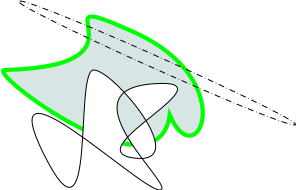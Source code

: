 <?xml version="1.0" encoding="UTF-8"?>
<dia:diagram xmlns:dia="http://www.lysator.liu.se/~alla/dia/">
  <dia:layer name="Background" visible="true">
    <dia:object type="Standard - Beziergon" version="0" id="O0">
      <dia:attribute name="obj_pos">
        <dia:point val="2.15,6.35"/>
      </dia:attribute>
      <dia:attribute name="obj_bb">
        <dia:rectangle val="1.965,3.573;12.158,10.192"/>
      </dia:attribute>
      <dia:attribute name="bez_points">
        <dia:point val="2.15,6.35"/>
        <dia:point val="10.2,6.15"/>
        <dia:point val="3.15,2"/>
        <dia:point val="8.6,4.45"/>
        <dia:point val="14.05,6.9"/>
        <dia:point val="11.75,11.75"/>
        <dia:point val="10.4,8.6"/>
        <dia:point val="9.8,12.95"/>
        <dia:point val="1.15,6.375"/>
      </dia:attribute>
      <dia:attribute name="corner_types">
        <dia:enum val="1"/>
        <dia:enum val="0"/>
        <dia:enum val="2"/>
        <dia:enum val="1"/>
      </dia:attribute>
      <dia:attribute name="line_color">
        <dia:color val="#00ff00"/>
      </dia:attribute>
      <dia:attribute name="line_width">
        <dia:real val="0.21"/>
      </dia:attribute>
      <dia:attribute name="inner_color">
        <dia:color val="#d8e5e5"/>
      </dia:attribute>
      <dia:attribute name="show_background">
        <dia:boolean val="true"/>
      </dia:attribute>
    </dia:object>
    <dia:object type="Standard - Beziergon" version="0" id="O1">
      <dia:attribute name="obj_pos">
        <dia:point val="6.6,6.35"/>
      </dia:attribute>
      <dia:attribute name="obj_bb">
        <dia:rectangle val="3.517,6.35;10.792,12.35"/>
      </dia:attribute>
      <dia:attribute name="bez_points">
        <dia:point val="6.6,6.35"/>
        <dia:point val="7.6,6.35"/>
        <dia:point val="11.6,11.15"/>
        <dia:point val="8.6,10.75"/>
        <dia:point val="5.6,10.35"/>
        <dia:point val="13.9,6.65"/>
        <dia:point val="9.45,7.05"/>
        <dia:point val="5,7.45"/>
        <dia:point val="10.9,12.35"/>
        <dia:point val="9.9,12.35"/>
        <dia:point val="8.9,12.35"/>
        <dia:point val="1.4,5.1"/>
        <dia:point val="4.1,10.55"/>
        <dia:point val="6.8,16"/>
        <dia:point val="5.6,6.35"/>
      </dia:attribute>
      <dia:attribute name="corner_types">
        <dia:enum val="160088936"/>
        <dia:enum val="0"/>
        <dia:enum val="0"/>
        <dia:enum val="0"/>
        <dia:enum val="0"/>
        <dia:enum val="0"/>
      </dia:attribute>
      <dia:attribute name="line_width">
        <dia:real val="0"/>
      </dia:attribute>
      <dia:attribute name="show_background">
        <dia:boolean val="true"/>
      </dia:attribute>
    </dia:object>
    <dia:object type="Standard - Beziergon" version="0" id="O2">
      <dia:attribute name="obj_pos">
        <dia:point val="2.9,2.9"/>
      </dia:attribute>
      <dia:attribute name="obj_bb">
        <dia:rectangle val="2.848,2.9;16.702,9.1"/>
      </dia:attribute>
      <dia:attribute name="bez_points">
        <dia:point val="2.9,2.9"/>
        <dia:point val="3.9,2.9"/>
        <dia:point val="17.65,9.1"/>
        <dia:point val="16.65,9.1"/>
        <dia:point val="15.65,9.1"/>
        <dia:point val="1.9,2.9"/>
      </dia:attribute>
      <dia:attribute name="corner_types">
        <dia:enum val="159825528"/>
        <dia:enum val="0"/>
        <dia:enum val="0"/>
      </dia:attribute>
      <dia:attribute name="line_width">
        <dia:real val="0"/>
      </dia:attribute>
      <dia:attribute name="inner_color">
        <dia:color val="#0000ff"/>
      </dia:attribute>
      <dia:attribute name="show_background">
        <dia:boolean val="false"/>
      </dia:attribute>
      <dia:attribute name="line_style">
        <dia:enum val="2"/>
      </dia:attribute>
      <dia:attribute name="dashlength">
        <dia:real val="0.3"/>
      </dia:attribute>
    </dia:object>
  </dia:layer>
</dia:diagram>
